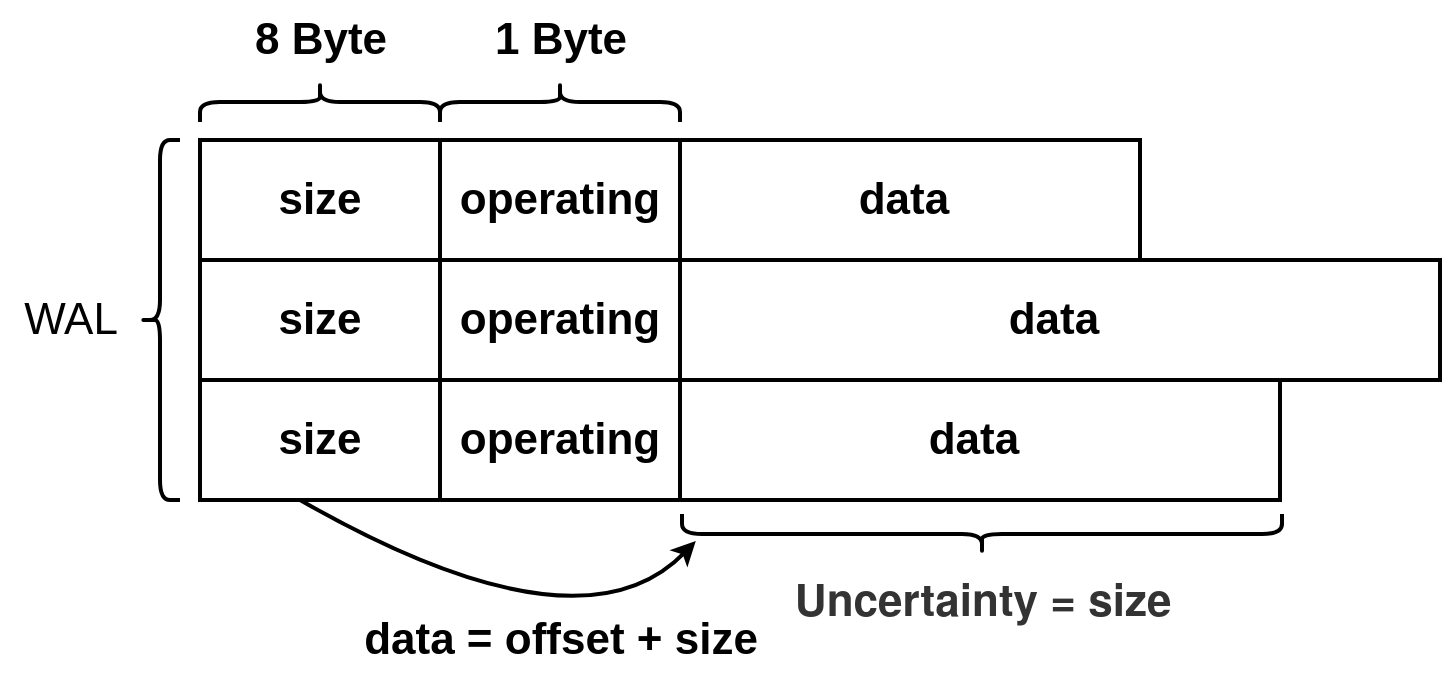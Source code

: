 <mxfile version="20.3.0" type="github">
  <diagram id="rcKAAidCJGl-sdPucONh" name="第 1 页">
    <mxGraphModel dx="975" dy="779" grid="1" gridSize="10" guides="1" tooltips="1" connect="1" arrows="1" fold="1" page="1" pageScale="1" pageWidth="1169" pageHeight="1654" math="0" shadow="0">
      <root>
        <mxCell id="0" />
        <mxCell id="1" parent="0" />
        <mxCell id="GUJzmmyOBOLlKJLuiO69-10" value="" style="group" parent="1" vertex="1" connectable="0">
          <mxGeometry x="170" y="370" width="620" height="180" as="geometry" />
        </mxCell>
        <mxCell id="GUJzmmyOBOLlKJLuiO69-1" value="&lt;span style=&quot;font-size: 22px;&quot;&gt;&lt;b&gt;size&lt;/b&gt;&lt;/span&gt;" style="rounded=0;whiteSpace=wrap;html=1;strokeWidth=2;" parent="GUJzmmyOBOLlKJLuiO69-10" vertex="1">
          <mxGeometry width="120" height="60" as="geometry" />
        </mxCell>
        <mxCell id="GUJzmmyOBOLlKJLuiO69-2" value="&lt;span style=&quot;font-size: 22px;&quot;&gt;&lt;b&gt;operating&lt;/b&gt;&lt;/span&gt;" style="rounded=0;whiteSpace=wrap;html=1;strokeWidth=2;" parent="GUJzmmyOBOLlKJLuiO69-10" vertex="1">
          <mxGeometry x="120" width="120" height="60" as="geometry" />
        </mxCell>
        <mxCell id="GUJzmmyOBOLlKJLuiO69-3" value="&lt;span style=&quot;font-size: 22px;&quot;&gt;&lt;b&gt;data&amp;nbsp;&lt;/b&gt;&lt;/span&gt;" style="rounded=0;whiteSpace=wrap;html=1;strokeWidth=2;" parent="GUJzmmyOBOLlKJLuiO69-10" vertex="1">
          <mxGeometry x="240" width="230" height="60" as="geometry" />
        </mxCell>
        <mxCell id="GUJzmmyOBOLlKJLuiO69-4" value="&lt;span style=&quot;font-size: 22px;&quot;&gt;&lt;b&gt;size&lt;/b&gt;&lt;/span&gt;" style="rounded=0;whiteSpace=wrap;html=1;strokeWidth=2;" parent="GUJzmmyOBOLlKJLuiO69-10" vertex="1">
          <mxGeometry y="60" width="120" height="60" as="geometry" />
        </mxCell>
        <mxCell id="GUJzmmyOBOLlKJLuiO69-5" value="&lt;span style=&quot;font-size: 22px;&quot;&gt;&lt;b&gt;operating&lt;/b&gt;&lt;/span&gt;" style="rounded=0;whiteSpace=wrap;html=1;strokeWidth=2;" parent="GUJzmmyOBOLlKJLuiO69-10" vertex="1">
          <mxGeometry x="120" y="60" width="120" height="60" as="geometry" />
        </mxCell>
        <mxCell id="GUJzmmyOBOLlKJLuiO69-6" value="&lt;span style=&quot;font-size: 22px;&quot;&gt;&lt;b&gt;data&amp;nbsp;&lt;/b&gt;&lt;/span&gt;" style="rounded=0;whiteSpace=wrap;html=1;strokeWidth=2;" parent="GUJzmmyOBOLlKJLuiO69-10" vertex="1">
          <mxGeometry x="240" y="60" width="380" height="60" as="geometry" />
        </mxCell>
        <mxCell id="GUJzmmyOBOLlKJLuiO69-7" value="&lt;span style=&quot;font-size: 22px;&quot;&gt;&lt;b&gt;size&lt;/b&gt;&lt;/span&gt;" style="rounded=0;whiteSpace=wrap;html=1;strokeWidth=2;" parent="GUJzmmyOBOLlKJLuiO69-10" vertex="1">
          <mxGeometry y="120" width="120" height="60" as="geometry" />
        </mxCell>
        <mxCell id="GUJzmmyOBOLlKJLuiO69-8" value="&lt;span style=&quot;font-size: 22px;&quot;&gt;&lt;b&gt;operating&lt;/b&gt;&lt;/span&gt;" style="rounded=0;whiteSpace=wrap;html=1;strokeWidth=2;" parent="GUJzmmyOBOLlKJLuiO69-10" vertex="1">
          <mxGeometry x="120" y="120" width="120" height="60" as="geometry" />
        </mxCell>
        <mxCell id="GUJzmmyOBOLlKJLuiO69-9" value="&lt;span style=&quot;font-size: 22px;&quot;&gt;&lt;b&gt;data&amp;nbsp;&lt;/b&gt;&lt;/span&gt;" style="rounded=0;whiteSpace=wrap;html=1;strokeWidth=2;" parent="GUJzmmyOBOLlKJLuiO69-10" vertex="1">
          <mxGeometry x="240" y="120" width="300" height="60" as="geometry" />
        </mxCell>
        <mxCell id="GUJzmmyOBOLlKJLuiO69-11" value="" style="shape=curlyBracket;whiteSpace=wrap;html=1;rounded=1;strokeWidth=2;fontSize=22;rotation=90;" parent="1" vertex="1">
          <mxGeometry x="220" y="291" width="20" height="120" as="geometry" />
        </mxCell>
        <mxCell id="GUJzmmyOBOLlKJLuiO69-12" value="&lt;b&gt;8 Byte&lt;/b&gt;" style="text;html=1;align=center;verticalAlign=middle;resizable=0;points=[];autosize=1;strokeColor=none;fillColor=none;fontSize=22;" parent="1" vertex="1">
          <mxGeometry x="185" y="300" width="90" height="40" as="geometry" />
        </mxCell>
        <mxCell id="GUJzmmyOBOLlKJLuiO69-13" value="" style="shape=curlyBracket;whiteSpace=wrap;html=1;rounded=1;strokeWidth=2;fontSize=22;rotation=90;" parent="1" vertex="1">
          <mxGeometry x="340" y="291" width="20" height="120" as="geometry" />
        </mxCell>
        <mxCell id="GUJzmmyOBOLlKJLuiO69-14" value="&lt;b&gt;1 Byte&lt;/b&gt;" style="text;html=1;align=center;verticalAlign=middle;resizable=0;points=[];autosize=1;strokeColor=none;fillColor=none;fontSize=22;" parent="1" vertex="1">
          <mxGeometry x="305" y="300" width="90" height="40" as="geometry" />
        </mxCell>
        <mxCell id="GUJzmmyOBOLlKJLuiO69-15" value="" style="shape=curlyBracket;whiteSpace=wrap;html=1;rounded=1;strokeWidth=2;fontSize=22;rotation=-90;" parent="1" vertex="1">
          <mxGeometry x="551" y="417" width="20" height="300" as="geometry" />
        </mxCell>
        <mxCell id="GUJzmmyOBOLlKJLuiO69-16" value="&lt;span style=&quot;color: rgb(51, 51, 51); font-family: &amp;quot;Helvetica Neue&amp;quot;, Helvetica, Arial, &amp;quot;Hiragino Sans GB&amp;quot;, &amp;quot;Hiragino Sans GB W3&amp;quot;, &amp;quot;Microsoft YaHei UI&amp;quot;, &amp;quot;Microsoft YaHei&amp;quot;, sans-serif; text-align: start;&quot;&gt;&lt;b style=&quot;&quot;&gt;&lt;font style=&quot;font-size: 22px;&quot;&gt;Uncertainty = size&lt;/font&gt;&lt;/b&gt;&lt;/span&gt;" style="text;html=1;align=center;verticalAlign=middle;resizable=0;points=[];autosize=1;strokeColor=none;fillColor=none;fontSize=22;" parent="1" vertex="1">
          <mxGeometry x="456" y="580" width="210" height="40" as="geometry" />
        </mxCell>
        <mxCell id="GUJzmmyOBOLlKJLuiO69-17" value="" style="shape=curlyBracket;whiteSpace=wrap;html=1;rounded=1;strokeWidth=2;fontSize=22;" parent="1" vertex="1">
          <mxGeometry x="140" y="370" width="20" height="180" as="geometry" />
        </mxCell>
        <mxCell id="GUJzmmyOBOLlKJLuiO69-18" value="WAL" style="text;html=1;align=center;verticalAlign=middle;resizable=0;points=[];autosize=1;strokeColor=none;fillColor=none;fontSize=22;" parent="1" vertex="1">
          <mxGeometry x="70" y="440" width="70" height="40" as="geometry" />
        </mxCell>
        <mxCell id="GUJzmmyOBOLlKJLuiO69-19" value="" style="curved=1;endArrow=classic;html=1;rounded=0;fontSize=22;strokeWidth=2;entryX=0.325;entryY=0.023;entryDx=0;entryDy=0;entryPerimeter=0;" parent="1" target="GUJzmmyOBOLlKJLuiO69-15" edge="1">
          <mxGeometry width="50" height="50" relative="1" as="geometry">
            <mxPoint x="220" y="550" as="sourcePoint" />
            <mxPoint x="420" y="580" as="targetPoint" />
            <Array as="points">
              <mxPoint x="360" y="630" />
            </Array>
          </mxGeometry>
        </mxCell>
        <mxCell id="GUJzmmyOBOLlKJLuiO69-20" value="&lt;b&gt;data = offset + size&lt;/b&gt;" style="text;html=1;align=center;verticalAlign=middle;resizable=0;points=[];autosize=1;strokeColor=none;fillColor=none;fontSize=22;" parent="1" vertex="1">
          <mxGeometry x="240" y="600" width="220" height="40" as="geometry" />
        </mxCell>
      </root>
    </mxGraphModel>
  </diagram>
</mxfile>
